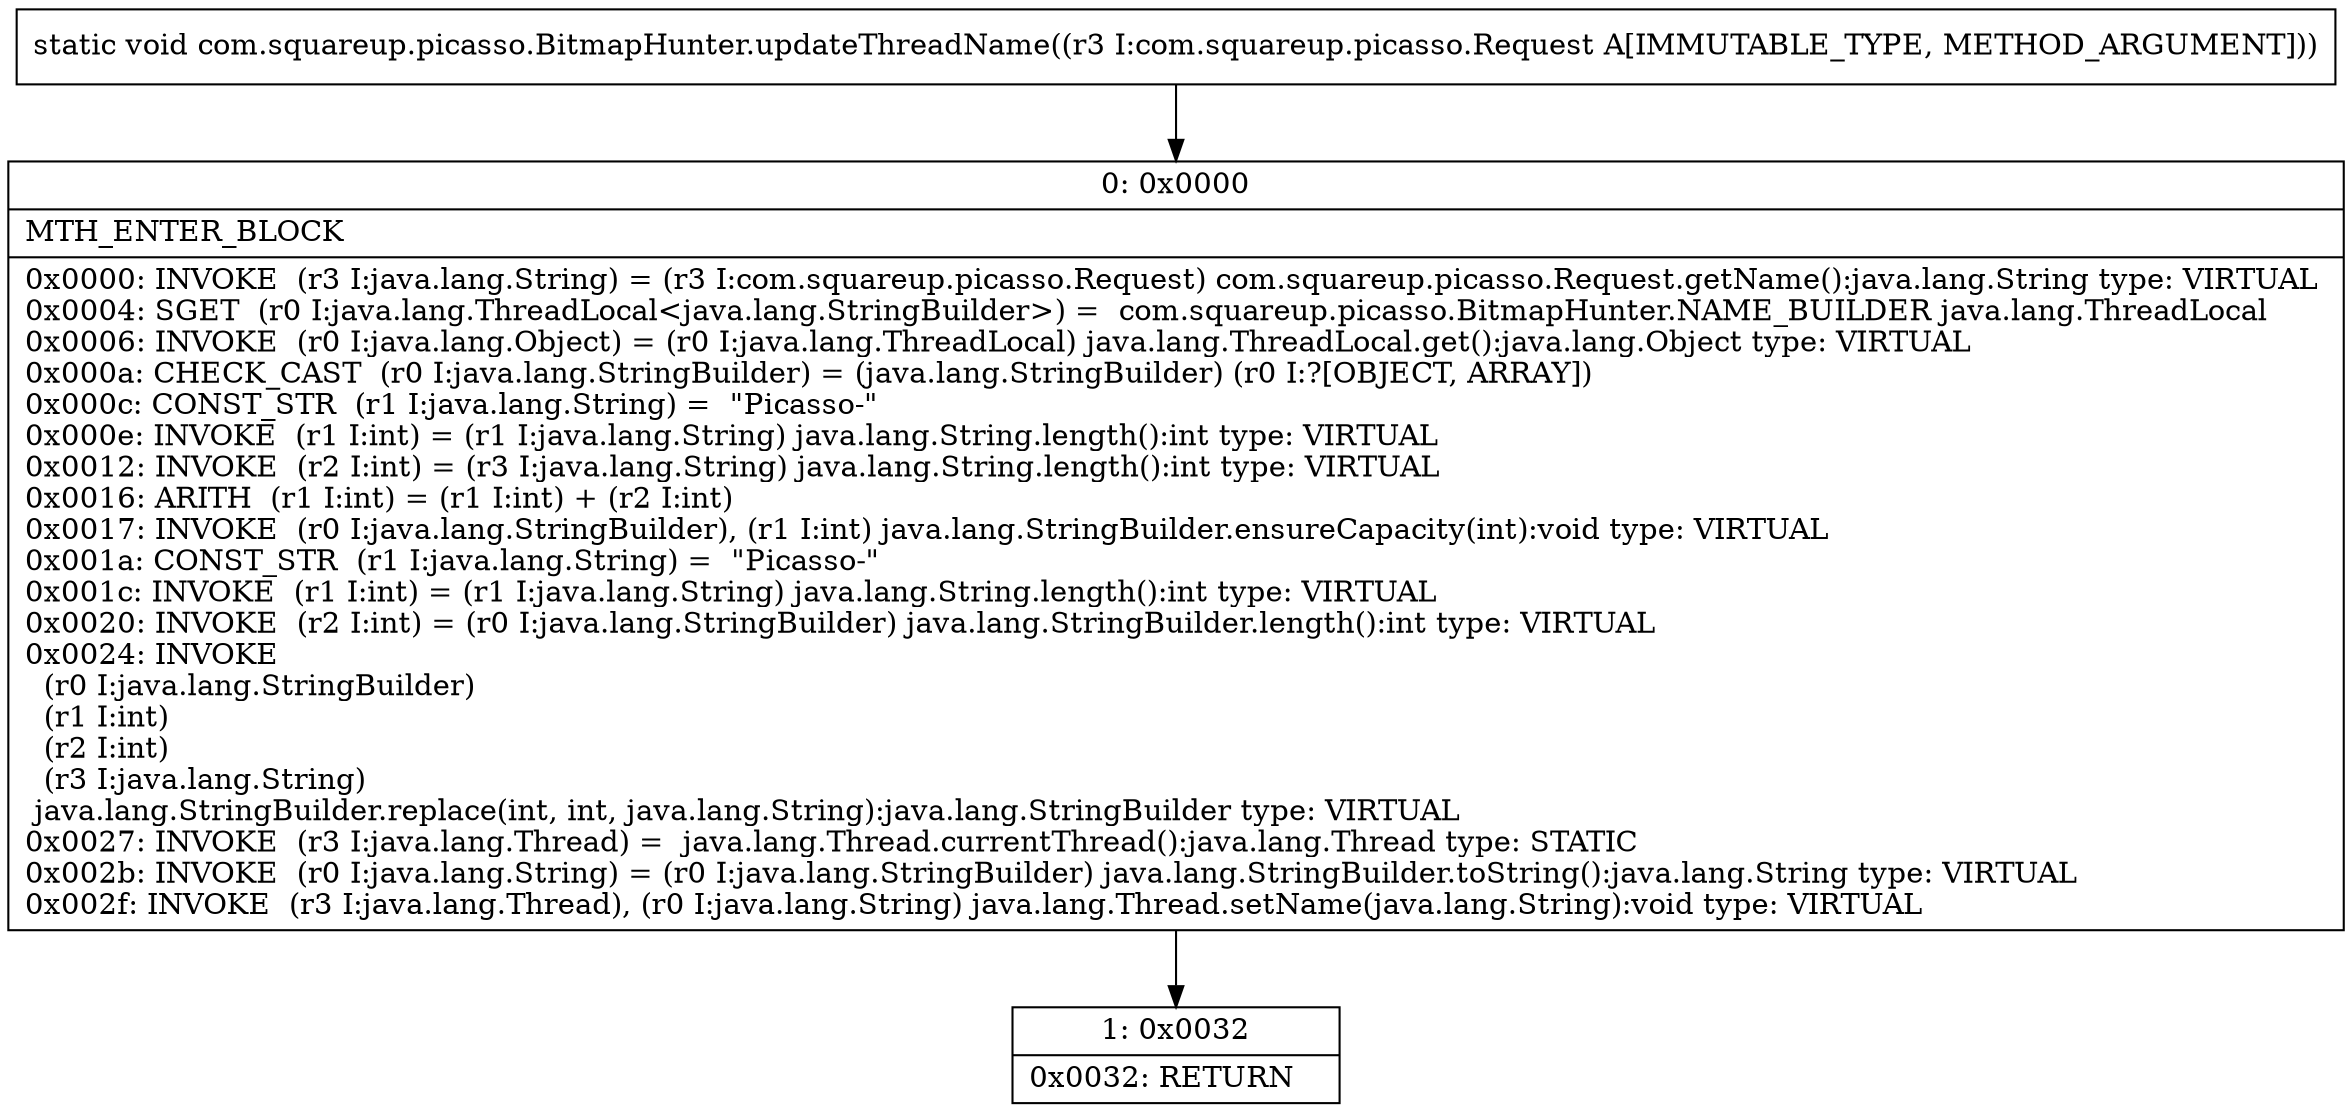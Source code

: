 digraph "CFG forcom.squareup.picasso.BitmapHunter.updateThreadName(Lcom\/squareup\/picasso\/Request;)V" {
Node_0 [shape=record,label="{0\:\ 0x0000|MTH_ENTER_BLOCK\l|0x0000: INVOKE  (r3 I:java.lang.String) = (r3 I:com.squareup.picasso.Request) com.squareup.picasso.Request.getName():java.lang.String type: VIRTUAL \l0x0004: SGET  (r0 I:java.lang.ThreadLocal\<java.lang.StringBuilder\>) =  com.squareup.picasso.BitmapHunter.NAME_BUILDER java.lang.ThreadLocal \l0x0006: INVOKE  (r0 I:java.lang.Object) = (r0 I:java.lang.ThreadLocal) java.lang.ThreadLocal.get():java.lang.Object type: VIRTUAL \l0x000a: CHECK_CAST  (r0 I:java.lang.StringBuilder) = (java.lang.StringBuilder) (r0 I:?[OBJECT, ARRAY]) \l0x000c: CONST_STR  (r1 I:java.lang.String) =  \"Picasso\-\" \l0x000e: INVOKE  (r1 I:int) = (r1 I:java.lang.String) java.lang.String.length():int type: VIRTUAL \l0x0012: INVOKE  (r2 I:int) = (r3 I:java.lang.String) java.lang.String.length():int type: VIRTUAL \l0x0016: ARITH  (r1 I:int) = (r1 I:int) + (r2 I:int) \l0x0017: INVOKE  (r0 I:java.lang.StringBuilder), (r1 I:int) java.lang.StringBuilder.ensureCapacity(int):void type: VIRTUAL \l0x001a: CONST_STR  (r1 I:java.lang.String) =  \"Picasso\-\" \l0x001c: INVOKE  (r1 I:int) = (r1 I:java.lang.String) java.lang.String.length():int type: VIRTUAL \l0x0020: INVOKE  (r2 I:int) = (r0 I:java.lang.StringBuilder) java.lang.StringBuilder.length():int type: VIRTUAL \l0x0024: INVOKE  \l  (r0 I:java.lang.StringBuilder)\l  (r1 I:int)\l  (r2 I:int)\l  (r3 I:java.lang.String)\l java.lang.StringBuilder.replace(int, int, java.lang.String):java.lang.StringBuilder type: VIRTUAL \l0x0027: INVOKE  (r3 I:java.lang.Thread) =  java.lang.Thread.currentThread():java.lang.Thread type: STATIC \l0x002b: INVOKE  (r0 I:java.lang.String) = (r0 I:java.lang.StringBuilder) java.lang.StringBuilder.toString():java.lang.String type: VIRTUAL \l0x002f: INVOKE  (r3 I:java.lang.Thread), (r0 I:java.lang.String) java.lang.Thread.setName(java.lang.String):void type: VIRTUAL \l}"];
Node_1 [shape=record,label="{1\:\ 0x0032|0x0032: RETURN   \l}"];
MethodNode[shape=record,label="{static void com.squareup.picasso.BitmapHunter.updateThreadName((r3 I:com.squareup.picasso.Request A[IMMUTABLE_TYPE, METHOD_ARGUMENT])) }"];
MethodNode -> Node_0;
Node_0 -> Node_1;
}

